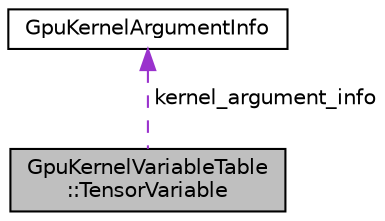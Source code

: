 digraph "GpuKernelVariableTable::TensorVariable"
{
 // LATEX_PDF_SIZE
  edge [fontname="Helvetica",fontsize="10",labelfontname="Helvetica",labelfontsize="10"];
  node [fontname="Helvetica",fontsize="10",shape=record];
  Node1 [label="GpuKernelVariableTable\l::TensorVariable",height=0.2,width=0.4,color="black", fillcolor="grey75", style="filled", fontcolor="black",tooltip="A tensor variable whose main purposes are:"];
  Node2 -> Node1 [dir="back",color="darkorchid3",fontsize="10",style="dashed",label=" kernel_argument_info" ,fontname="Helvetica"];
  Node2 [label="GpuKernelArgumentInfo",height=0.2,width=0.4,color="black", fillcolor="white", style="filled",URL="$structarm__compute_1_1experimental_1_1dynamic__fusion_1_1_gpu_kernel_argument_info.xhtml",tooltip="Contain information required to set up a kernel argument at run time."];
}
